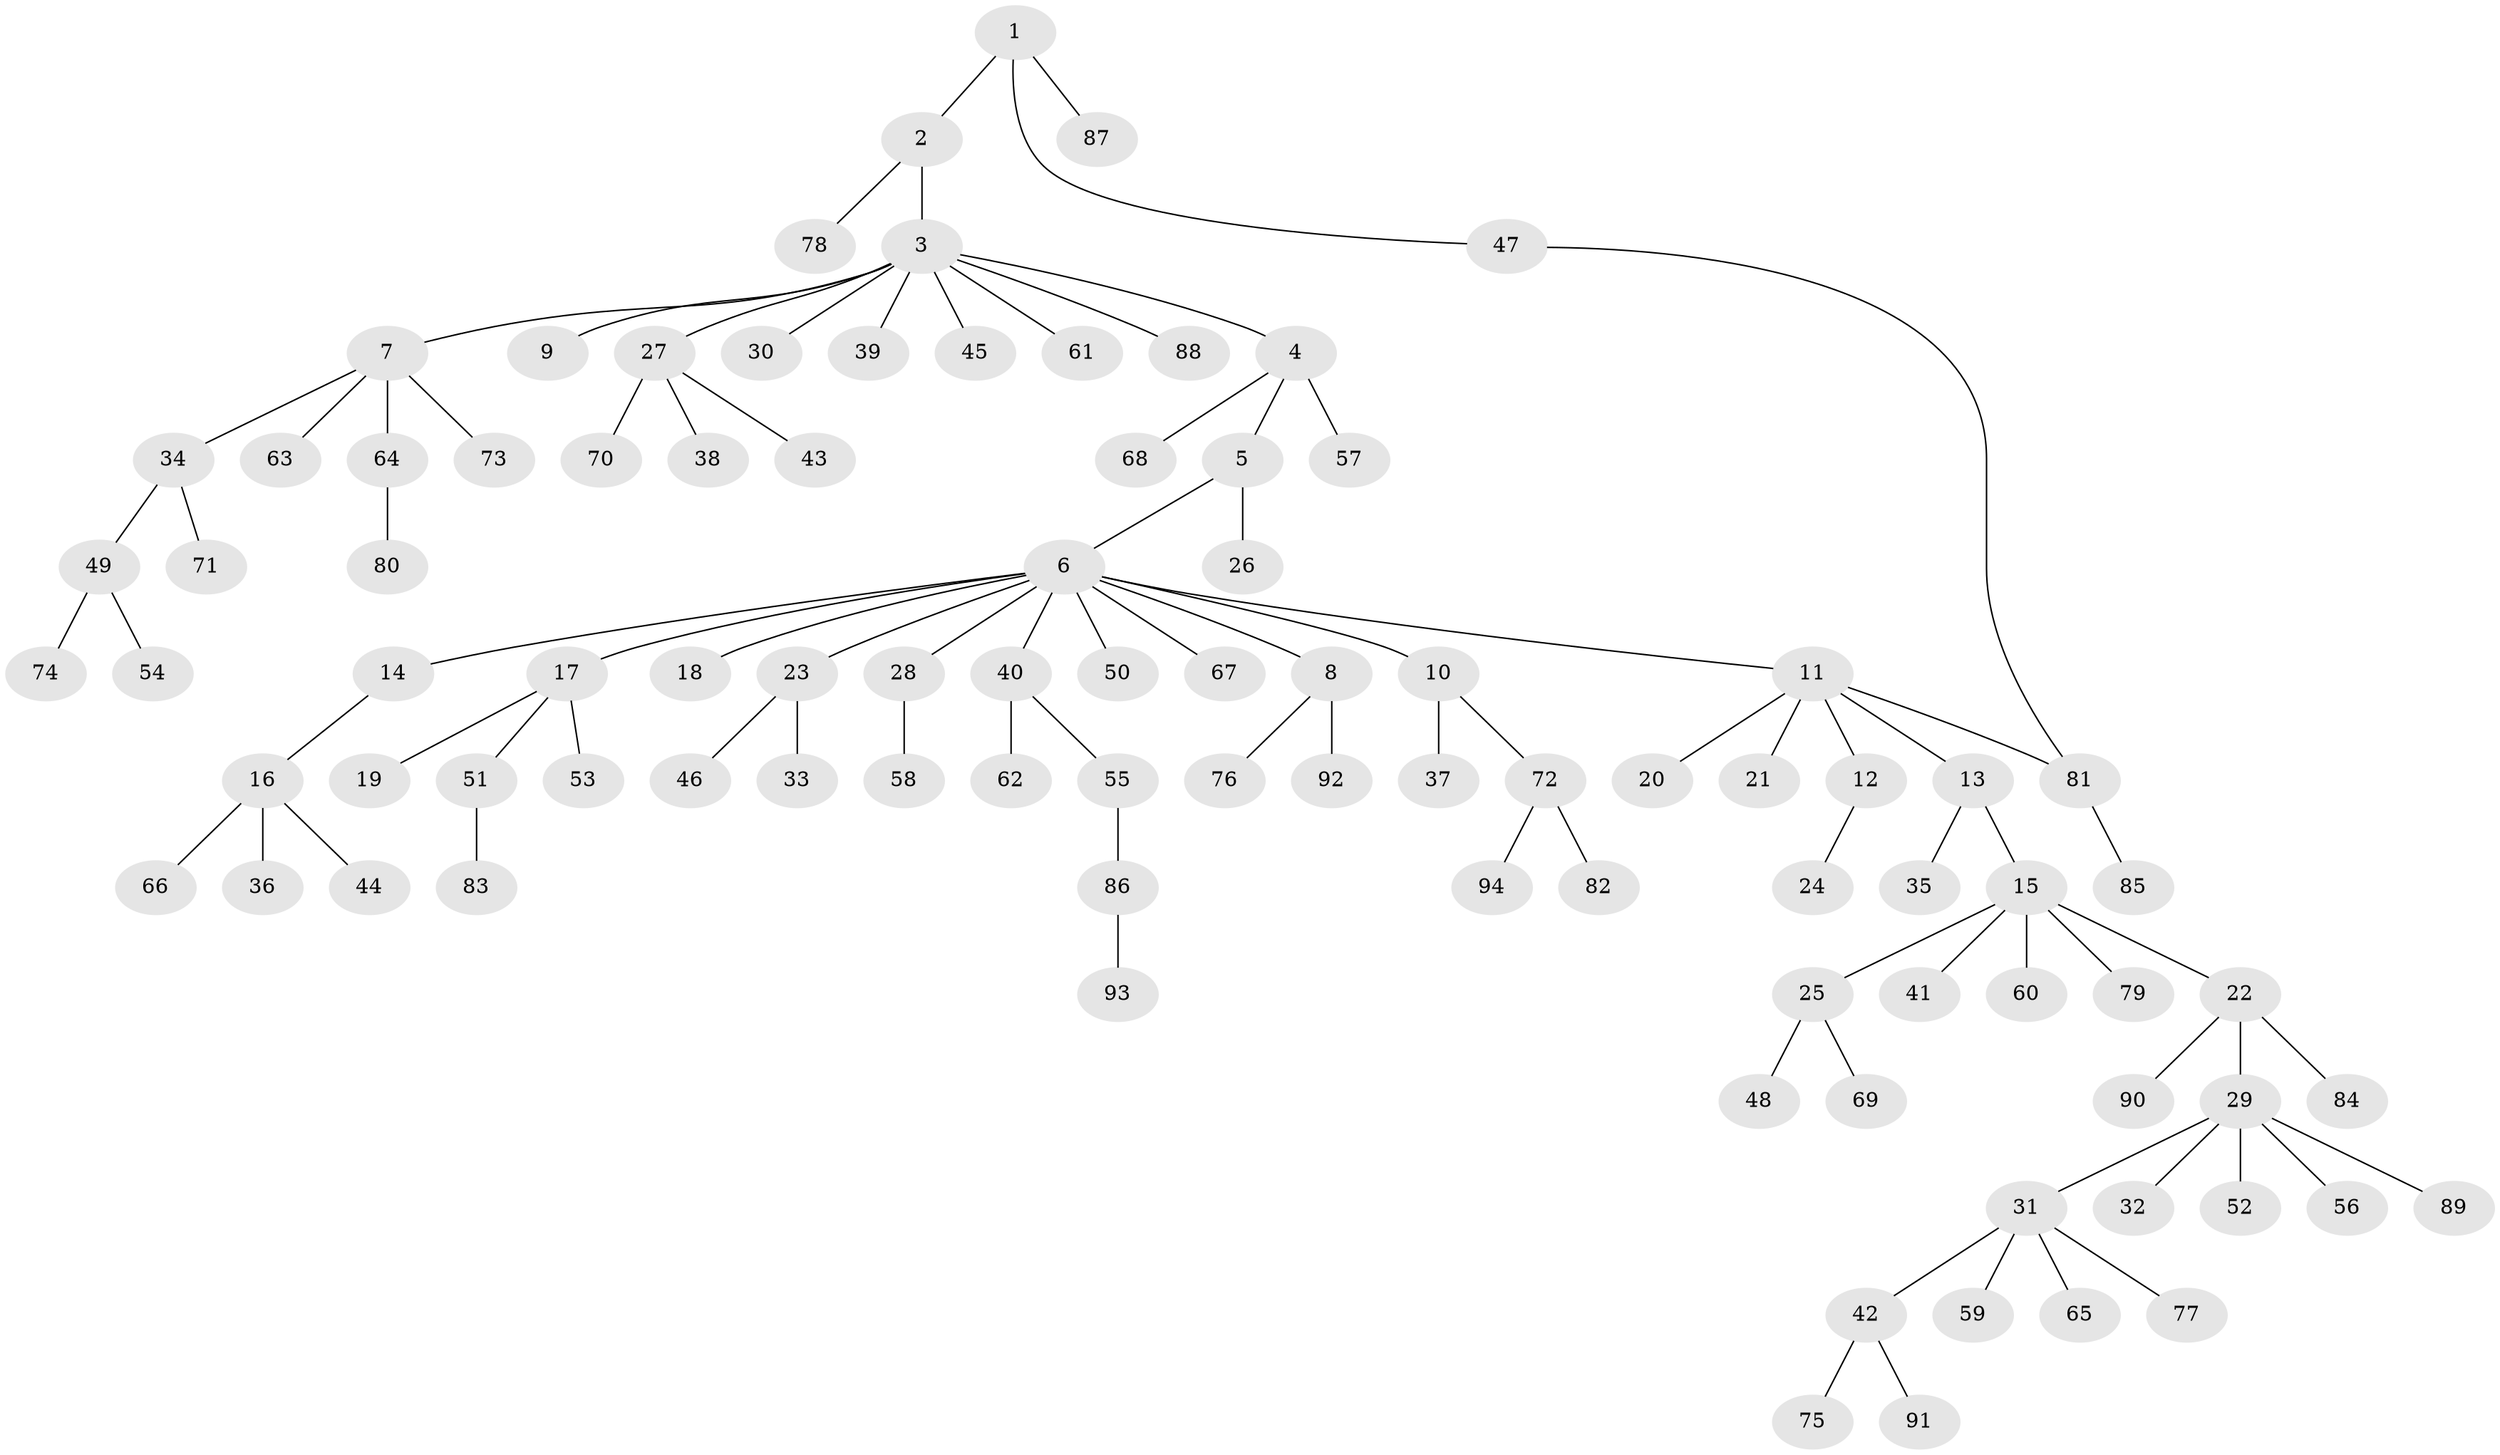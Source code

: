 // Generated by graph-tools (version 1.1) at 2025/01/03/09/25 03:01:47]
// undirected, 94 vertices, 94 edges
graph export_dot {
graph [start="1"]
  node [color=gray90,style=filled];
  1;
  2;
  3;
  4;
  5;
  6;
  7;
  8;
  9;
  10;
  11;
  12;
  13;
  14;
  15;
  16;
  17;
  18;
  19;
  20;
  21;
  22;
  23;
  24;
  25;
  26;
  27;
  28;
  29;
  30;
  31;
  32;
  33;
  34;
  35;
  36;
  37;
  38;
  39;
  40;
  41;
  42;
  43;
  44;
  45;
  46;
  47;
  48;
  49;
  50;
  51;
  52;
  53;
  54;
  55;
  56;
  57;
  58;
  59;
  60;
  61;
  62;
  63;
  64;
  65;
  66;
  67;
  68;
  69;
  70;
  71;
  72;
  73;
  74;
  75;
  76;
  77;
  78;
  79;
  80;
  81;
  82;
  83;
  84;
  85;
  86;
  87;
  88;
  89;
  90;
  91;
  92;
  93;
  94;
  1 -- 2;
  1 -- 47;
  1 -- 87;
  2 -- 3;
  2 -- 78;
  3 -- 4;
  3 -- 7;
  3 -- 9;
  3 -- 27;
  3 -- 30;
  3 -- 39;
  3 -- 45;
  3 -- 61;
  3 -- 88;
  4 -- 5;
  4 -- 57;
  4 -- 68;
  5 -- 6;
  5 -- 26;
  6 -- 8;
  6 -- 10;
  6 -- 11;
  6 -- 14;
  6 -- 17;
  6 -- 18;
  6 -- 23;
  6 -- 28;
  6 -- 40;
  6 -- 50;
  6 -- 67;
  7 -- 34;
  7 -- 63;
  7 -- 64;
  7 -- 73;
  8 -- 76;
  8 -- 92;
  10 -- 37;
  10 -- 72;
  11 -- 12;
  11 -- 13;
  11 -- 20;
  11 -- 21;
  11 -- 81;
  12 -- 24;
  13 -- 15;
  13 -- 35;
  14 -- 16;
  15 -- 22;
  15 -- 25;
  15 -- 41;
  15 -- 60;
  15 -- 79;
  16 -- 36;
  16 -- 44;
  16 -- 66;
  17 -- 19;
  17 -- 51;
  17 -- 53;
  22 -- 29;
  22 -- 84;
  22 -- 90;
  23 -- 33;
  23 -- 46;
  25 -- 48;
  25 -- 69;
  27 -- 38;
  27 -- 43;
  27 -- 70;
  28 -- 58;
  29 -- 31;
  29 -- 32;
  29 -- 52;
  29 -- 56;
  29 -- 89;
  31 -- 42;
  31 -- 59;
  31 -- 65;
  31 -- 77;
  34 -- 49;
  34 -- 71;
  40 -- 55;
  40 -- 62;
  42 -- 75;
  42 -- 91;
  47 -- 81;
  49 -- 54;
  49 -- 74;
  51 -- 83;
  55 -- 86;
  64 -- 80;
  72 -- 82;
  72 -- 94;
  81 -- 85;
  86 -- 93;
}
